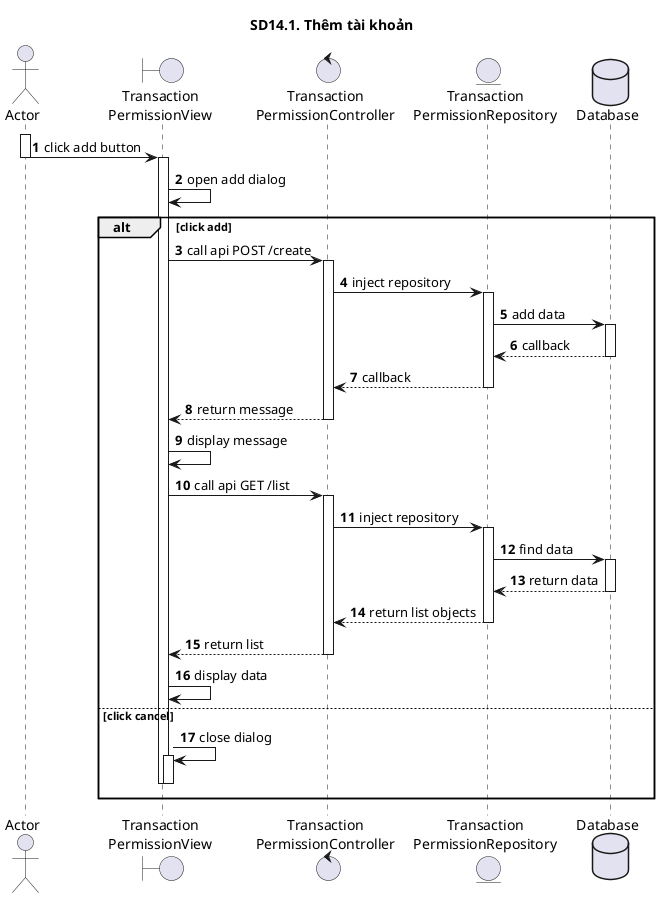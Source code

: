 @startuml SQ
autonumber
title SD14.1. Thêm tài khoản
actor "Actor" as actor
boundary "Transaction\nPermissionView" as view
control "Transaction\nPermissionController" as controller
entity "Transaction\nPermissionRepository" as model
database "Database" as database
activate actor
actor -> view: click add button
deactivate actor
activate view
view -> view: open add dialog
alt click add
view -> controller: call api POST /create
activate controller
controller -> model: inject repository
activate model
model -> database: add data
activate database
database --> model: callback
deactivate database
model --> controller: callback
deactivate model
controller --> view: return message
deactivate controller
view -> view: display message
view -> controller: call api GET /list
activate controller
controller -> model: inject repository
activate model
model -> database: find data
activate database
database --> model: return data
deactivate database
model --> controller: return list objects
deactivate model
controller --> view: return list
deactivate controller
view -> view: display data
else click cancel
view -> view: close dialog
activate view
deactivate view
deactivate view
end
@enduml